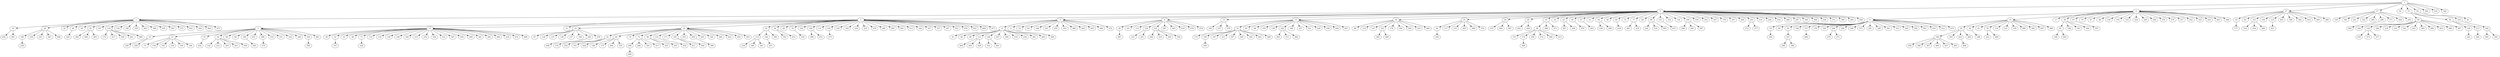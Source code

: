 digraph grafoDorogovtsevMendes_n_500_BFS_7 {
7;
2;
0;
27;
37;
50;
57;
62;
282;
319;
342;
1;
3;
4;
6;
12;
13;
16;
23;
26;
29;
33;
34;
42;
45;
47;
51;
54;
58;
64;
72;
77;
84;
86;
121;
124;
132;
149;
150;
162;
167;
178;
187;
200;
203;
214;
228;
233;
280;
287;
295;
308;
336;
372;
390;
405;
456;
11;
14;
17;
36;
67;
79;
87;
98;
140;
152;
153;
224;
226;
244;
278;
279;
317;
322;
325;
433;
443;
446;
43;
92;
101;
104;
114;
205;
306;
344;
414;
465;
485;
165;
181;
221;
222;
269;
286;
371;
426;
432;
63;
95;
103;
91;
18;
28;
30;
66;
80;
81;
107;
118;
130;
168;
230;
263;
309;
335;
362;
375;
425;
450;
464;
473;
5;
15;
21;
22;
24;
25;
44;
49;
78;
102;
109;
131;
145;
163;
183;
216;
235;
276;
288;
292;
293;
313;
326;
327;
337;
347;
352;
378;
452;
468;
477;
8;
9;
35;
83;
166;
243;
250;
333;
396;
444;
445;
448;
474;
39;
65;
112;
120;
125;
367;
403;
419;
478;
479;
194;
257;
376;
74;
85;
89;
105;
139;
182;
199;
227;
321;
328;
338;
404;
447;
88;
115;
147;
161;
176;
184;
304;
323;
490;
94;
117;
135;
305;
368;
374;
155;
284;
467;
202;
429;
48;
299;
471;
397;
436;
476;
303;
158;
296;
439;
461;
470;
220;
316;
495;
437;
289;
291;
297;
272;
377;
19;
60;
82;
106;
157;
179;
193;
206;
246;
248;
275;
281;
285;
301;
315;
340;
359;
391;
410;
412;
475;
20;
56;
61;
76;
116;
123;
159;
388;
392;
407;
466;
93;
186;
191;
294;
355;
177;
318;
434;
484;
427;
492;
100;
142;
189;
219;
231;
241;
245;
283;
380;
453;
480;
497;
138;
213;
249;
430;
491;
180;
239;
247;
267;
268;
229;
384;
409;
463;
172;
217;
339;
441;
486;
10;
31;
55;
59;
69;
96;
190;
251;
298;
310;
331;
334;
348;
350;
481;
38;
52;
53;
68;
71;
110;
119;
129;
148;
160;
215;
232;
254;
314;
345;
358;
369;
381;
402;
406;
418;
472;
488;
97;
126;
127;
136;
137;
196;
240;
379;
32;
40;
70;
73;
90;
133;
171;
185;
253;
259;
265;
330;
360;
422;
454;
455;
113;
144;
385;
192;
415;
332;
398;
431;
373;
41;
46;
99;
111;
146;
207;
209;
218;
236;
261;
493;
208;
487;
141;
201;
204;
210;
320;
356;
173;
195;
197;
211;
307;
329;
346;
442;
489;
302;
311;
482;
382;
460;
256;
151;
174;
238;
274;
399;
413;
394;
237;
496;
270;
271;
108;
343;
423;
462;
188;
223;
469;
198;
494;
255;
273;
277;
242;
262;
365;
393;
258;
169;
458;
75;
134;
143;
154;
156;
164;
354;
122;
212;
363;
421;
438;
383;
370;
395;
357;
324;
408;
170;
252;
351;
424;
128;
175;
264;
353;
260;
266;
341;
417;
225;
435;
416;
411;
440;
389;
234;
349;
361;
451;
364;
420;
428;
312;
401;
459;
499;
290;
386;
300;
366;
387;
400;
457;
483;
498;
449;
7 -> 2;
7 -> 0;
7 -> 27;
7 -> 37;
7 -> 50;
7 -> 57;
7 -> 62;
7 -> 282;
7 -> 319;
7 -> 342;
2 -> 1;
2 -> 3;
2 -> 4;
2 -> 6;
2 -> 12;
2 -> 13;
2 -> 16;
2 -> 23;
2 -> 26;
2 -> 29;
2 -> 33;
2 -> 34;
2 -> 42;
2 -> 45;
2 -> 47;
2 -> 51;
2 -> 54;
2 -> 58;
2 -> 64;
2 -> 72;
2 -> 77;
2 -> 84;
2 -> 86;
2 -> 121;
2 -> 124;
2 -> 132;
2 -> 149;
2 -> 150;
2 -> 162;
2 -> 167;
2 -> 178;
2 -> 187;
2 -> 200;
2 -> 203;
2 -> 214;
2 -> 228;
2 -> 233;
2 -> 280;
2 -> 287;
2 -> 295;
2 -> 308;
2 -> 336;
2 -> 372;
2 -> 390;
2 -> 405;
2 -> 456;
0 -> 11;
0 -> 14;
0 -> 17;
0 -> 36;
0 -> 67;
0 -> 79;
0 -> 87;
0 -> 98;
0 -> 140;
0 -> 152;
0 -> 153;
0 -> 224;
0 -> 226;
0 -> 244;
0 -> 278;
0 -> 279;
0 -> 317;
0 -> 322;
0 -> 325;
0 -> 433;
0 -> 443;
0 -> 446;
27 -> 43;
27 -> 92;
27 -> 101;
27 -> 104;
27 -> 114;
27 -> 205;
27 -> 306;
27 -> 344;
27 -> 414;
27 -> 465;
27 -> 485;
37 -> 165;
37 -> 181;
37 -> 221;
37 -> 222;
37 -> 269;
37 -> 286;
37 -> 371;
37 -> 426;
37 -> 432;
57 -> 63;
57 -> 95;
57 -> 103;
62 -> 91;
1 -> 18;
1 -> 28;
1 -> 30;
1 -> 66;
1 -> 80;
1 -> 81;
1 -> 107;
1 -> 118;
1 -> 130;
1 -> 168;
1 -> 230;
1 -> 263;
1 -> 309;
1 -> 335;
1 -> 362;
1 -> 375;
1 -> 425;
1 -> 450;
1 -> 464;
1 -> 473;
3 -> 5;
3 -> 15;
3 -> 21;
3 -> 22;
3 -> 24;
3 -> 25;
3 -> 44;
3 -> 49;
3 -> 78;
3 -> 102;
3 -> 109;
3 -> 131;
3 -> 145;
3 -> 163;
3 -> 183;
3 -> 216;
3 -> 235;
3 -> 276;
3 -> 288;
3 -> 292;
3 -> 293;
3 -> 313;
3 -> 326;
3 -> 327;
3 -> 337;
3 -> 347;
3 -> 352;
3 -> 378;
3 -> 452;
3 -> 468;
3 -> 477;
4 -> 8;
4 -> 9;
4 -> 35;
4 -> 83;
4 -> 166;
4 -> 243;
4 -> 250;
4 -> 333;
4 -> 396;
4 -> 444;
4 -> 445;
4 -> 448;
4 -> 474;
6 -> 39;
6 -> 65;
6 -> 112;
6 -> 120;
6 -> 125;
6 -> 367;
6 -> 403;
6 -> 419;
6 -> 478;
6 -> 479;
12 -> 194;
12 -> 257;
12 -> 376;
13 -> 74;
13 -> 85;
13 -> 89;
13 -> 105;
13 -> 139;
13 -> 182;
13 -> 199;
13 -> 227;
13 -> 321;
13 -> 328;
13 -> 338;
13 -> 404;
13 -> 447;
16 -> 88;
16 -> 115;
16 -> 147;
16 -> 161;
16 -> 176;
16 -> 184;
16 -> 304;
16 -> 323;
16 -> 490;
23 -> 94;
23 -> 117;
23 -> 135;
23 -> 305;
23 -> 368;
23 -> 374;
26 -> 155;
26 -> 284;
26 -> 467;
29 -> 202;
29 -> 429;
33 -> 48;
33 -> 299;
33 -> 471;
42 -> 397;
42 -> 436;
45 -> 476;
47 -> 303;
54 -> 158;
54 -> 296;
64 -> 439;
77 -> 461;
77 -> 470;
86 -> 220;
86 -> 316;
86 -> 495;
121 -> 437;
149 -> 289;
149 -> 291;
149 -> 297;
203 -> 272;
203 -> 377;
11 -> 19;
11 -> 60;
11 -> 82;
11 -> 106;
11 -> 157;
11 -> 179;
11 -> 193;
11 -> 206;
11 -> 246;
11 -> 248;
11 -> 275;
11 -> 281;
11 -> 285;
11 -> 301;
11 -> 315;
11 -> 340;
11 -> 359;
11 -> 391;
11 -> 410;
11 -> 412;
11 -> 475;
14 -> 20;
14 -> 56;
14 -> 61;
14 -> 76;
14 -> 116;
14 -> 123;
14 -> 159;
14 -> 388;
14 -> 392;
14 -> 407;
14 -> 466;
36 -> 93;
36 -> 186;
36 -> 191;
36 -> 294;
67 -> 355;
43 -> 177;
101 -> 318;
101 -> 434;
101 -> 484;
114 -> 427;
286 -> 492;
63 -> 100;
63 -> 142;
63 -> 189;
63 -> 219;
63 -> 231;
63 -> 241;
63 -> 245;
63 -> 283;
63 -> 380;
63 -> 453;
63 -> 480;
63 -> 497;
95 -> 138;
95 -> 213;
103 -> 249;
18 -> 430;
18 -> 491;
28 -> 180;
28 -> 239;
28 -> 247;
28 -> 267;
28 -> 268;
66 -> 229;
81 -> 384;
81 -> 409;
81 -> 463;
118 -> 172;
118 -> 217;
118 -> 339;
118 -> 441;
118 -> 486;
5 -> 10;
5 -> 31;
5 -> 55;
5 -> 59;
5 -> 69;
5 -> 96;
5 -> 190;
5 -> 251;
5 -> 298;
5 -> 310;
5 -> 331;
5 -> 334;
5 -> 348;
5 -> 350;
5 -> 481;
15 -> 38;
15 -> 52;
15 -> 53;
15 -> 68;
15 -> 71;
15 -> 110;
15 -> 119;
15 -> 129;
15 -> 148;
15 -> 160;
15 -> 215;
15 -> 232;
15 -> 254;
15 -> 314;
15 -> 345;
15 -> 358;
15 -> 369;
15 -> 381;
15 -> 402;
15 -> 406;
15 -> 418;
15 -> 472;
15 -> 488;
22 -> 97;
22 -> 126;
22 -> 127;
22 -> 136;
22 -> 137;
22 -> 196;
22 -> 240;
22 -> 379;
24 -> 32;
24 -> 40;
24 -> 70;
24 -> 73;
24 -> 90;
24 -> 133;
24 -> 171;
24 -> 185;
24 -> 253;
24 -> 259;
24 -> 265;
24 -> 330;
24 -> 360;
24 -> 422;
24 -> 454;
24 -> 455;
25 -> 113;
25 -> 144;
25 -> 385;
44 -> 192;
44 -> 415;
78 -> 332;
109 -> 398;
109 -> 431;
145 -> 373;
8 -> 41;
8 -> 46;
8 -> 99;
8 -> 111;
8 -> 146;
8 -> 207;
8 -> 209;
8 -> 218;
8 -> 236;
8 -> 261;
8 -> 493;
9 -> 208;
39 -> 487;
120 -> 141;
120 -> 201;
125 -> 204;
125 -> 210;
125 -> 320;
125 -> 356;
74 -> 173;
74 -> 195;
74 -> 197;
74 -> 211;
74 -> 307;
74 -> 329;
74 -> 346;
74 -> 442;
74 -> 489;
182 -> 302;
182 -> 311;
182 -> 482;
161 -> 382;
161 -> 460;
94 -> 256;
48 -> 151;
48 -> 174;
48 -> 238;
48 -> 274;
48 -> 399;
48 -> 413;
19 -> 394;
82 -> 237;
157 -> 496;
206 -> 270;
206 -> 271;
20 -> 108;
20 -> 343;
20 -> 423;
20 -> 462;
56 -> 188;
76 -> 223;
76 -> 469;
93 -> 198;
93 -> 494;
142 -> 255;
142 -> 273;
142 -> 277;
138 -> 242;
213 -> 262;
249 -> 365;
249 -> 393;
180 -> 258;
10 -> 169;
10 -> 458;
31 -> 75;
31 -> 134;
31 -> 143;
31 -> 154;
31 -> 156;
31 -> 164;
55 -> 354;
59 -> 122;
59 -> 212;
59 -> 363;
59 -> 421;
59 -> 438;
190 -> 383;
298 -> 370;
350 -> 395;
52 -> 357;
71 -> 324;
240 -> 408;
32 -> 170;
32 -> 252;
32 -> 351;
32 -> 424;
40 -> 128;
40 -> 175;
40 -> 264;
40 -> 353;
73 -> 260;
73 -> 266;
73 -> 341;
73 -> 417;
90 -> 225;
90 -> 435;
133 -> 416;
185 -> 411;
185 -> 440;
259 -> 389;
113 -> 234;
113 -> 349;
113 -> 361;
144 -> 451;
111 -> 364;
111 -> 420;
111 -> 428;
146 -> 312;
146 -> 401;
195 -> 459;
174 -> 499;
237 -> 290;
237 -> 386;
108 -> 300;
108 -> 366;
108 -> 387;
108 -> 400;
108 -> 457;
108 -> 483;
423 -> 498;
260 -> 449;
}